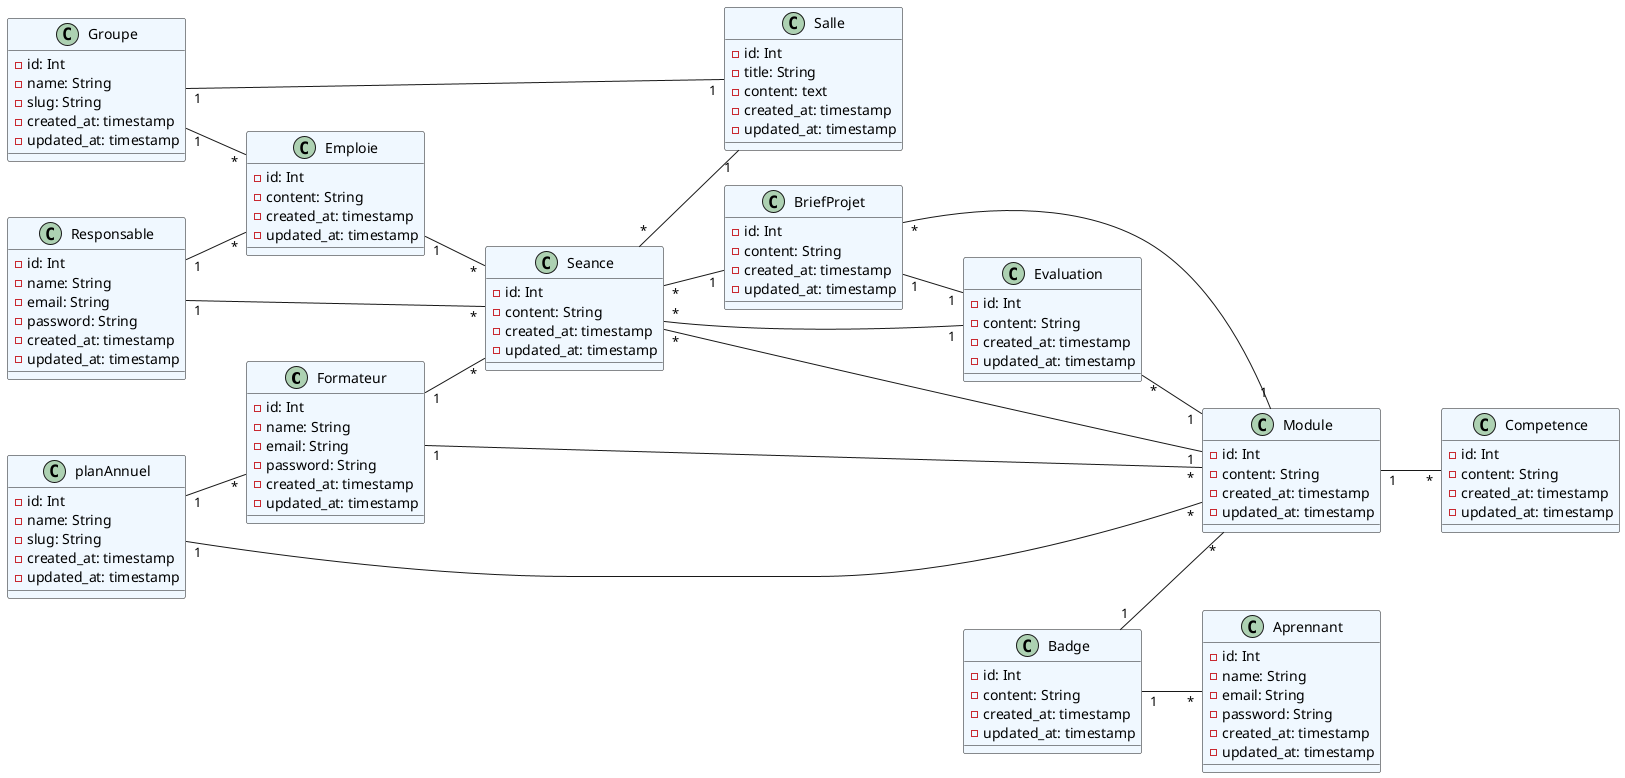 @startuml
left to right direction
class Formateur #back:AliceBlue {
    -id: Int
    -name: String
    -email: String
    -password: String
    -created_at: timestamp
    -updated_at: timestamp
}
class Responsable #back:AliceBlue {
    -id: Int
    -name: String
    -email: String
    -password: String
    -created_at: timestamp
    -updated_at: timestamp
}
class Aprennant #back:AliceBlue {
    -id: Int
    -name: String
    -email: String
    -password: String
    -created_at: timestamp
    -updated_at: timestamp
}
class Salle #back:AliceBlue{
    -id: Int
    -title: String
    -content: text
    -created_at: timestamp
    -updated_at: timestamp
}

class planAnnuel #back:AliceBlue{
    -id: Int
    -name: String
    -slug: String
    -created_at: timestamp
    -updated_at: timestamp
}
class Groupe #back:AliceBlue{
    -id: Int
    -name: String
    -slug: String
    -created_at: timestamp
    -updated_at: timestamp
}
class Seance #back:AliceBlue{
    -id: Int
    -content: String
    -created_at: timestamp
    -updated_at: timestamp
}
class Emploie #back:AliceBlue{
    -id: Int
    -content: String
    -created_at: timestamp
    -updated_at: timestamp
}
class Module #back:AliceBlue{
    -id: Int
    -content: String
    -created_at: timestamp
    -updated_at: timestamp
}
class Competence #back:AliceBlue{
    -id: Int
    -content: String
    -created_at: timestamp
    -updated_at: timestamp
}

class Badge #back:AliceBlue{
    -id: Int
    -content: String
    -created_at: timestamp
    -updated_at: timestamp
}

class BriefProjet #back:AliceBlue{
    -id: Int
    -content: String
    -created_at: timestamp
    -updated_at: timestamp
}
class Evaluation #back:AliceBlue{
    -id: Int
    -content: String
    -created_at: timestamp
    -updated_at: timestamp
}

Groupe "1" -- "1" Salle
Groupe "1" -- "*" Emploie
Badge "1" -- "*" Module
Badge "1" -- "*" Aprennant
Emploie "1" -- "*" Seance
Seance "*" -- "1" Salle
Formateur "1" -- "*" Seance
Seance "*" -- "1" Evaluation
BriefProjet "*" -- "1" Module
Module "1" -- "*" Competence
Seance "*" -- "1" BriefProjet
Evaluation "*" -- "1" Module
BriefProjet "1" -- "1" Evaluation
planAnnuel "1" -- "*" Module
planAnnuel "1" -- "*" Formateur
Responsable "1" -- "*" Emploie
Formateur "1" -- "*" Module
Module "1" -- "*" Seance
Responsable "1" -- "*" Seance




' Category "1" -- "*" Article : Contient
' Article "0..*" -- "0..*" Tag : Est associé à
' Article "1" -- "0..*" Comment : Contient
' User "1" -- "0..*" Comment : Publie
' User "1" -- "0..*" Article : Crée
@enduml


donne moi 4 packages (Empolie du temp , Cahier du texte , Plannification de formation , Gestion Des Badges)
